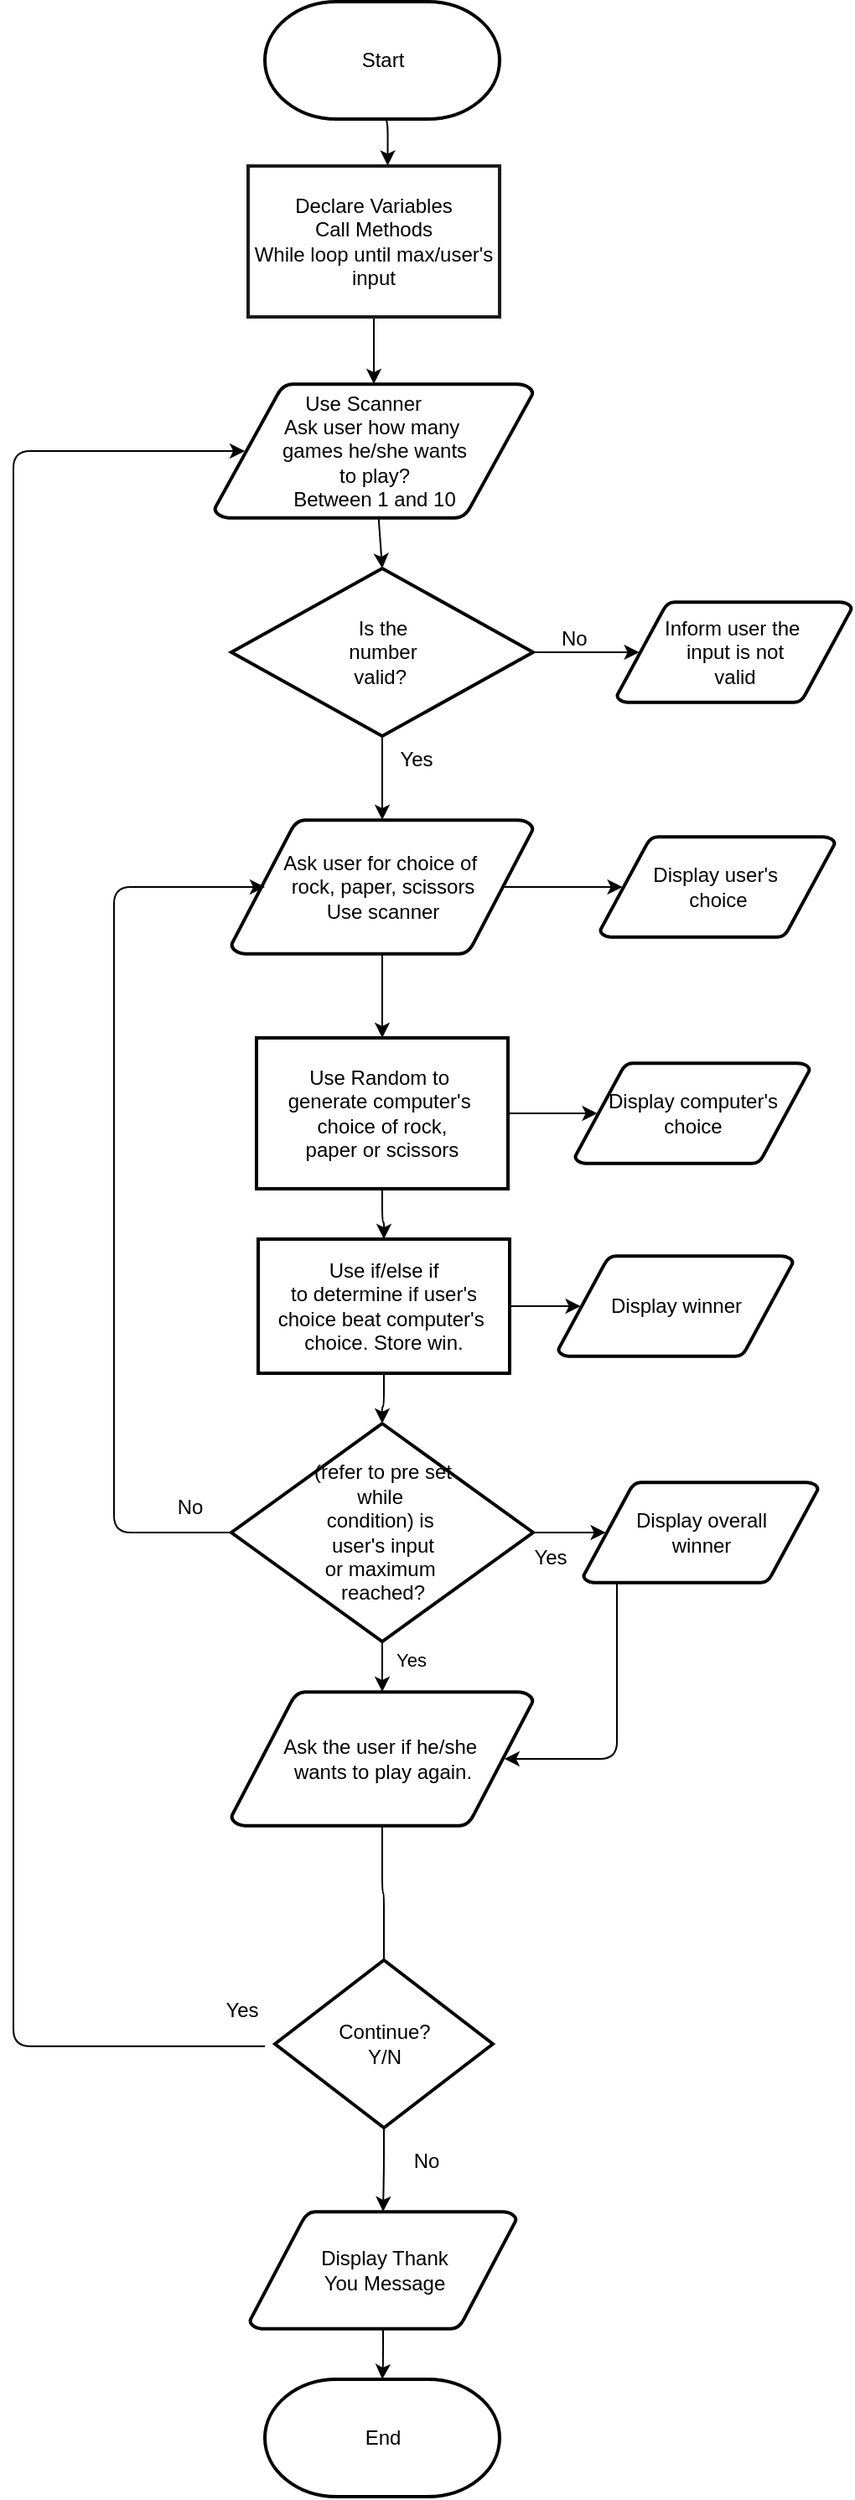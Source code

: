 <mxfile version="14.7.7" type="github">
  <diagram id="6a731a19-8d31-9384-78a2-239565b7b9f0" name="Page-1">
    <mxGraphModel dx="465" dy="268" grid="1" gridSize="10" guides="1" tooltips="1" connect="1" arrows="1" fold="1" page="1" pageScale="1" pageWidth="1169" pageHeight="1654" math="0" shadow="0">
      <root>
        <mxCell id="0" />
        <mxCell id="1" parent="0" />
        <mxCell id="yzOGyNa0xw3fn8VId0VS-56" style="edgeStyle=orthogonalEdgeStyle;curved=0;rounded=1;sketch=0;orthogonalLoop=1;jettySize=auto;html=1;exitX=0.5;exitY=1;exitDx=0;exitDy=0;exitPerimeter=0;entryX=0.555;entryY=-0.003;entryDx=0;entryDy=0;entryPerimeter=0;" edge="1" parent="1" source="2" target="Zev38Z5F7n5SoJOV8odz-60">
          <mxGeometry relative="1" as="geometry" />
        </mxCell>
        <mxCell id="2" value="Start" style="shape=mxgraph.flowchart.terminator;strokeWidth=2;gradientDirection=north;fontStyle=0;html=1;" parent="1" vertex="1">
          <mxGeometry x="250" y="22" width="140" height="70" as="geometry" />
        </mxCell>
        <mxCell id="Zev38Z5F7n5SoJOV8odz-66" value="" style="edgeStyle=orthogonalEdgeStyle;orthogonalLoop=1;jettySize=auto;html=1;" parent="1" source="4" target="Zev38Z5F7n5SoJOV8odz-64" edge="1">
          <mxGeometry relative="1" as="geometry" />
        </mxCell>
        <mxCell id="gGJyiNB_KP4QByr4heVN-57" value="" style="edgeStyle=orthogonalEdgeStyle;orthogonalLoop=1;jettySize=auto;html=1;exitX=0.905;exitY=0.5;exitDx=0;exitDy=0;exitPerimeter=0;entryX=0.095;entryY=0.5;entryDx=0;entryDy=0;entryPerimeter=0;" parent="1" source="4" target="gGJyiNB_KP4QByr4heVN-55" edge="1">
          <mxGeometry relative="1" as="geometry" />
        </mxCell>
        <mxCell id="4" value="Ask user for choice of&amp;nbsp;&lt;br&gt;rock, paper, scissors&lt;br&gt;Use scanner" style="shape=mxgraph.flowchart.data;strokeWidth=2;gradientDirection=north;fontStyle=0;html=1;" parent="1" vertex="1">
          <mxGeometry x="230" y="510" width="180" height="80" as="geometry" />
        </mxCell>
        <mxCell id="5" value="Use Scanner&amp;nbsp; &amp;nbsp;&amp;nbsp;&lt;br&gt;Ask user how many&amp;nbsp;&lt;br&gt;games he/she wants&lt;br&gt;to play?&lt;br&gt;Between 1 and 10" style="shape=mxgraph.flowchart.data;strokeWidth=2;gradientDirection=north;fontStyle=0;html=1;" parent="1" vertex="1">
          <mxGeometry x="220" y="250" width="190" height="80" as="geometry" />
        </mxCell>
        <mxCell id="P9dPjIe4EQKLlm_fGVLW-78" value="" style="edgeStyle=orthogonalEdgeStyle;orthogonalLoop=1;jettySize=auto;html=1;entryX=0.095;entryY=0.5;entryDx=0;entryDy=0;entryPerimeter=0;" parent="1" source="6" target="P9dPjIe4EQKLlm_fGVLW-77" edge="1">
          <mxGeometry relative="1" as="geometry" />
        </mxCell>
        <mxCell id="6" value="Is the &lt;br&gt;number&lt;br&gt;valid?&amp;nbsp;&lt;br&gt;" style="shape=mxgraph.flowchart.decision;strokeWidth=2;gradientDirection=north;fontStyle=0;html=1;" parent="1" vertex="1">
          <mxGeometry x="230" y="360" width="180" height="100" as="geometry" />
        </mxCell>
        <mxCell id="9" style="entryX=0.5;entryY=0;entryPerimeter=0;fontStyle=1;strokeWidth=1;html=1;" parent="1" source="5" target="6" edge="1">
          <mxGeometry relative="1" as="geometry" />
        </mxCell>
        <mxCell id="11" value="No" style="text;fontStyle=0;html=1;strokeColor=none;fillColor=none;strokeWidth=2;" parent="1" vertex="1">
          <mxGeometry x="425" y="388" width="40" height="26" as="geometry" />
        </mxCell>
        <mxCell id="12" value="" style="edgeStyle=elbowEdgeStyle;elbow=horizontal;fontStyle=1;strokeWidth=1;html=1;" parent="1" source="6" target="4" edge="1">
          <mxGeometry width="100" height="100" as="geometry">
            <mxPoint y="100" as="sourcePoint" />
            <mxPoint x="100" as="targetPoint" />
          </mxGeometry>
        </mxCell>
        <mxCell id="14" value="Yes" style="text;fontStyle=0;html=1;strokeColor=none;fillColor=none;strokeWidth=2;align=center;" parent="1" vertex="1">
          <mxGeometry x="320" y="460" width="40" height="26" as="geometry" />
        </mxCell>
        <mxCell id="P9dPjIe4EQKLlm_fGVLW-66" value="" style="edgeStyle=orthogonalEdgeStyle;orthogonalLoop=1;jettySize=auto;html=1;" parent="1" source="28" target="34" edge="1">
          <mxGeometry relative="1" as="geometry" />
        </mxCell>
        <mxCell id="54" value="" style="edgeStyle=elbowEdgeStyle;elbow=horizontal;entryX=0.095;entryY=0.5;entryPerimeter=0;fontStyle=1;strokeWidth=1;html=1;" parent="1" target="5" edge="1">
          <mxGeometry width="100" height="100" as="geometry">
            <mxPoint x="250" y="1241.337" as="sourcePoint" />
            <mxPoint x="100" as="targetPoint" />
            <Array as="points">
              <mxPoint x="100" y="750" />
            </Array>
          </mxGeometry>
        </mxCell>
        <mxCell id="4KYxazy4g8GALMdAxOC_-61" value="" style="edgeStyle=orthogonalEdgeStyle;orthogonalLoop=1;jettySize=auto;html=1;" parent="1" source="Zev38Z5F7n5SoJOV8odz-60" target="5" edge="1">
          <mxGeometry relative="1" as="geometry" />
        </mxCell>
        <mxCell id="Zev38Z5F7n5SoJOV8odz-60" value="Declare Variables&lt;br&gt;Call Methods&lt;br&gt;While loop until max/user&#39;s&lt;br&gt;input" style="text;html=1;align=center;verticalAlign=middle;whiteSpace=wrap;strokeWidth=2;strokeColor=#1A1A1A;" parent="1" vertex="1">
          <mxGeometry x="240" y="120" width="150" height="90" as="geometry" />
        </mxCell>
        <mxCell id="gGJyiNB_KP4QByr4heVN-61" value="" style="edgeStyle=orthogonalEdgeStyle;orthogonalLoop=1;jettySize=auto;html=1;entryX=0.095;entryY=0.5;entryDx=0;entryDy=0;entryPerimeter=0;" parent="1" source="Zev38Z5F7n5SoJOV8odz-64" target="gGJyiNB_KP4QByr4heVN-58" edge="1">
          <mxGeometry relative="1" as="geometry" />
        </mxCell>
        <mxCell id="4KYxazy4g8GALMdAxOC_-65" value="" style="edgeStyle=orthogonalEdgeStyle;orthogonalLoop=1;jettySize=auto;html=1;" parent="1" source="Zev38Z5F7n5SoJOV8odz-64" target="4KYxazy4g8GALMdAxOC_-63" edge="1">
          <mxGeometry relative="1" as="geometry" />
        </mxCell>
        <mxCell id="Zev38Z5F7n5SoJOV8odz-64" value="Use Random to&amp;nbsp;&lt;br&gt;generate computer&#39;s&amp;nbsp;&lt;br&gt;choice of rock,&lt;br&gt;paper or scissors" style="whiteSpace=wrap;html=1;strokeWidth=2;" parent="1" vertex="1">
          <mxGeometry x="245" y="640" width="150" height="90" as="geometry" />
        </mxCell>
        <mxCell id="gGJyiNB_KP4QByr4heVN-55" value="Display user&#39;s&amp;nbsp;&lt;br&gt;choice" style="shape=mxgraph.flowchart.data;strokeWidth=2;gradientDirection=north;fontStyle=0;html=1;" parent="1" vertex="1">
          <mxGeometry x="450" y="520" width="140" height="60" as="geometry" />
        </mxCell>
        <mxCell id="gGJyiNB_KP4QByr4heVN-58" value="Display computer&#39;s&lt;br&gt;choice" style="shape=mxgraph.flowchart.data;strokeWidth=2;gradientDirection=north;fontStyle=0;html=1;" parent="1" vertex="1">
          <mxGeometry x="435" y="655" width="140" height="60" as="geometry" />
        </mxCell>
        <mxCell id="4KYxazy4g8GALMdAxOC_-68" value="" style="edgeStyle=orthogonalEdgeStyle;orthogonalLoop=1;jettySize=auto;html=1;entryX=0.095;entryY=0.5;entryDx=0;entryDy=0;entryPerimeter=0;" parent="1" source="4KYxazy4g8GALMdAxOC_-63" target="4KYxazy4g8GALMdAxOC_-67" edge="1">
          <mxGeometry relative="1" as="geometry" />
        </mxCell>
        <mxCell id="4KYxazy4g8GALMdAxOC_-73" value="" style="edgeStyle=orthogonalEdgeStyle;orthogonalLoop=1;jettySize=auto;html=1;" parent="1" source="4KYxazy4g8GALMdAxOC_-63" target="4KYxazy4g8GALMdAxOC_-72" edge="1">
          <mxGeometry relative="1" as="geometry" />
        </mxCell>
        <mxCell id="4KYxazy4g8GALMdAxOC_-63" value="Use if/else if&lt;br&gt;to determine if user&#39;s&lt;br&gt;choice beat computer&#39;s&amp;nbsp;&lt;br&gt;choice. Store win." style="whiteSpace=wrap;html=1;strokeWidth=2;" parent="1" vertex="1">
          <mxGeometry x="246" y="760" width="150" height="80" as="geometry" />
        </mxCell>
        <mxCell id="4KYxazy4g8GALMdAxOC_-67" value="Display winner" style="shape=mxgraph.flowchart.data;strokeWidth=2;gradientDirection=north;fontStyle=0;html=1;" parent="1" vertex="1">
          <mxGeometry x="425" y="770" width="140" height="60" as="geometry" />
        </mxCell>
        <mxCell id="4KYxazy4g8GALMdAxOC_-75" style="edgeStyle=orthogonalEdgeStyle;orthogonalLoop=1;jettySize=auto;html=1;" parent="1" source="4KYxazy4g8GALMdAxOC_-72" edge="1">
          <mxGeometry relative="1" as="geometry">
            <mxPoint x="250" y="550" as="targetPoint" />
            <Array as="points">
              <mxPoint x="160" y="935" />
              <mxPoint x="160" y="550" />
            </Array>
          </mxGeometry>
        </mxCell>
        <mxCell id="P9dPjIe4EQKLlm_fGVLW-56" value="" style="edgeStyle=orthogonalEdgeStyle;orthogonalLoop=1;jettySize=auto;html=1;" parent="1" source="4KYxazy4g8GALMdAxOC_-72" target="P9dPjIe4EQKLlm_fGVLW-55" edge="1">
          <mxGeometry relative="1" as="geometry" />
        </mxCell>
        <mxCell id="P9dPjIe4EQKLlm_fGVLW-57" value="Yes" style="edgeLabel;html=1;align=center;verticalAlign=middle;resizable=0;points=[];" parent="P9dPjIe4EQKLlm_fGVLW-56" vertex="1" connectable="0">
          <mxGeometry x="0.243" y="17" relative="1" as="geometry">
            <mxPoint as="offset" />
          </mxGeometry>
        </mxCell>
        <mxCell id="P9dPjIe4EQKLlm_fGVLW-59" value="" style="edgeStyle=orthogonalEdgeStyle;orthogonalLoop=1;jettySize=auto;html=1;entryX=0.095;entryY=0.5;entryDx=0;entryDy=0;entryPerimeter=0;" parent="1" source="4KYxazy4g8GALMdAxOC_-72" target="P9dPjIe4EQKLlm_fGVLW-58" edge="1">
          <mxGeometry relative="1" as="geometry" />
        </mxCell>
        <mxCell id="4KYxazy4g8GALMdAxOC_-72" value="(refer to pre set &lt;br&gt;while&amp;nbsp;&lt;br&gt;condition) is&amp;nbsp;&lt;br&gt;user&#39;s input&lt;br&gt;or maximum&amp;nbsp;&lt;br&gt;reached?" style="shape=mxgraph.flowchart.decision;strokeWidth=2;gradientDirection=north;fontStyle=0;html=1;" parent="1" vertex="1">
          <mxGeometry x="230" y="870" width="180" height="130" as="geometry" />
        </mxCell>
        <mxCell id="4KYxazy4g8GALMdAxOC_-77" value="No" style="text;html=1;align=center;verticalAlign=middle;resizable=0;points=[];autosize=1;strokeColor=none;" parent="1" vertex="1">
          <mxGeometry x="190" y="910" width="30" height="20" as="geometry" />
        </mxCell>
        <mxCell id="P9dPjIe4EQKLlm_fGVLW-55" value="Ask the user if he/she&amp;nbsp;&lt;br&gt;wants to play again.&lt;br&gt;" style="shape=mxgraph.flowchart.data;strokeWidth=2;gradientDirection=north;fontStyle=0;html=1;" parent="1" vertex="1">
          <mxGeometry x="230" y="1030" width="180" height="80" as="geometry" />
        </mxCell>
        <mxCell id="P9dPjIe4EQKLlm_fGVLW-61" style="edgeStyle=orthogonalEdgeStyle;orthogonalLoop=1;jettySize=auto;html=1;entryX=0.905;entryY=0.5;entryDx=0;entryDy=0;entryPerimeter=0;" parent="1" source="P9dPjIe4EQKLlm_fGVLW-58" target="P9dPjIe4EQKLlm_fGVLW-55" edge="1">
          <mxGeometry relative="1" as="geometry">
            <mxPoint x="400" y="1070" as="targetPoint" />
            <Array as="points">
              <mxPoint x="460" y="1070" />
            </Array>
          </mxGeometry>
        </mxCell>
        <mxCell id="P9dPjIe4EQKLlm_fGVLW-58" value="Display overall&lt;br&gt;winner" style="shape=mxgraph.flowchart.data;strokeWidth=2;gradientDirection=north;fontStyle=0;html=1;" parent="1" vertex="1">
          <mxGeometry x="440" y="905" width="140" height="60" as="geometry" />
        </mxCell>
        <mxCell id="P9dPjIe4EQKLlm_fGVLW-60" value="Yes" style="text;html=1;align=center;verticalAlign=middle;resizable=0;points=[];autosize=1;strokeColor=none;" parent="1" vertex="1">
          <mxGeometry x="400" y="940" width="40" height="20" as="geometry" />
        </mxCell>
        <mxCell id="P9dPjIe4EQKLlm_fGVLW-76" value="" style="edgeStyle=orthogonalEdgeStyle;orthogonalLoop=1;jettySize=auto;html=1;" parent="1" source="34" target="P9dPjIe4EQKLlm_fGVLW-75" edge="1">
          <mxGeometry relative="1" as="geometry" />
        </mxCell>
        <mxCell id="P9dPjIe4EQKLlm_fGVLW-67" value="Yes" style="text;html=1;align=center;verticalAlign=middle;resizable=0;points=[];autosize=1;strokeColor=none;" parent="1" vertex="1">
          <mxGeometry x="216" y="1210" width="40" height="20" as="geometry" />
        </mxCell>
        <mxCell id="P9dPjIe4EQKLlm_fGVLW-68" value="No" style="text;html=1;align=center;verticalAlign=middle;resizable=0;points=[];autosize=1;strokeColor=none;" parent="1" vertex="1">
          <mxGeometry x="326" y="1250" width="30" height="20" as="geometry" />
        </mxCell>
        <mxCell id="P9dPjIe4EQKLlm_fGVLW-75" value="End" style="shape=mxgraph.flowchart.terminator;strokeWidth=2;gradientDirection=north;fontStyle=0;html=1;" parent="1" vertex="1">
          <mxGeometry x="250" y="1440" width="140" height="70" as="geometry" />
        </mxCell>
        <mxCell id="P9dPjIe4EQKLlm_fGVLW-77" value="Inform user the&amp;nbsp;&lt;br&gt;input is not&lt;br&gt;valid" style="shape=mxgraph.flowchart.data;strokeWidth=2;gradientDirection=north;fontStyle=0;html=1;" parent="1" vertex="1">
          <mxGeometry x="460" y="380" width="140" height="60" as="geometry" />
        </mxCell>
        <mxCell id="34" value="Display Thank&lt;br&gt;You Message" style="shape=mxgraph.flowchart.data;strokeWidth=2;gradientDirection=north;fontStyle=0;html=1;" parent="1" vertex="1">
          <mxGeometry x="241" y="1340" width="159" height="70" as="geometry" />
        </mxCell>
        <mxCell id="28" value="Continue?&lt;br&gt;Y/N" style="shape=mxgraph.flowchart.decision;strokeWidth=2;gradientDirection=north;fontStyle=0;html=1;" parent="1" vertex="1">
          <mxGeometry x="256" y="1190" width="130" height="100" as="geometry" />
        </mxCell>
        <mxCell id="P9dPjIe4EQKLlm_fGVLW-80" value="" style="edgeStyle=orthogonalEdgeStyle;orthogonalLoop=1;jettySize=auto;html=1;endArrow=none;" parent="1" source="P9dPjIe4EQKLlm_fGVLW-55" target="28" edge="1">
          <mxGeometry relative="1" as="geometry">
            <mxPoint x="321" y="1110" as="sourcePoint" />
            <mxPoint x="321" y="1300" as="targetPoint" />
            <Array as="points" />
          </mxGeometry>
        </mxCell>
        <mxCell id="P9dPjIe4EQKLlm_fGVLW-81" value="No" style="text;html=1;align=center;verticalAlign=middle;resizable=0;points=[];autosize=1;strokeColor=none;" parent="1" vertex="1">
          <mxGeometry x="331" y="1300" width="30" height="20" as="geometry" />
        </mxCell>
      </root>
    </mxGraphModel>
  </diagram>
</mxfile>
